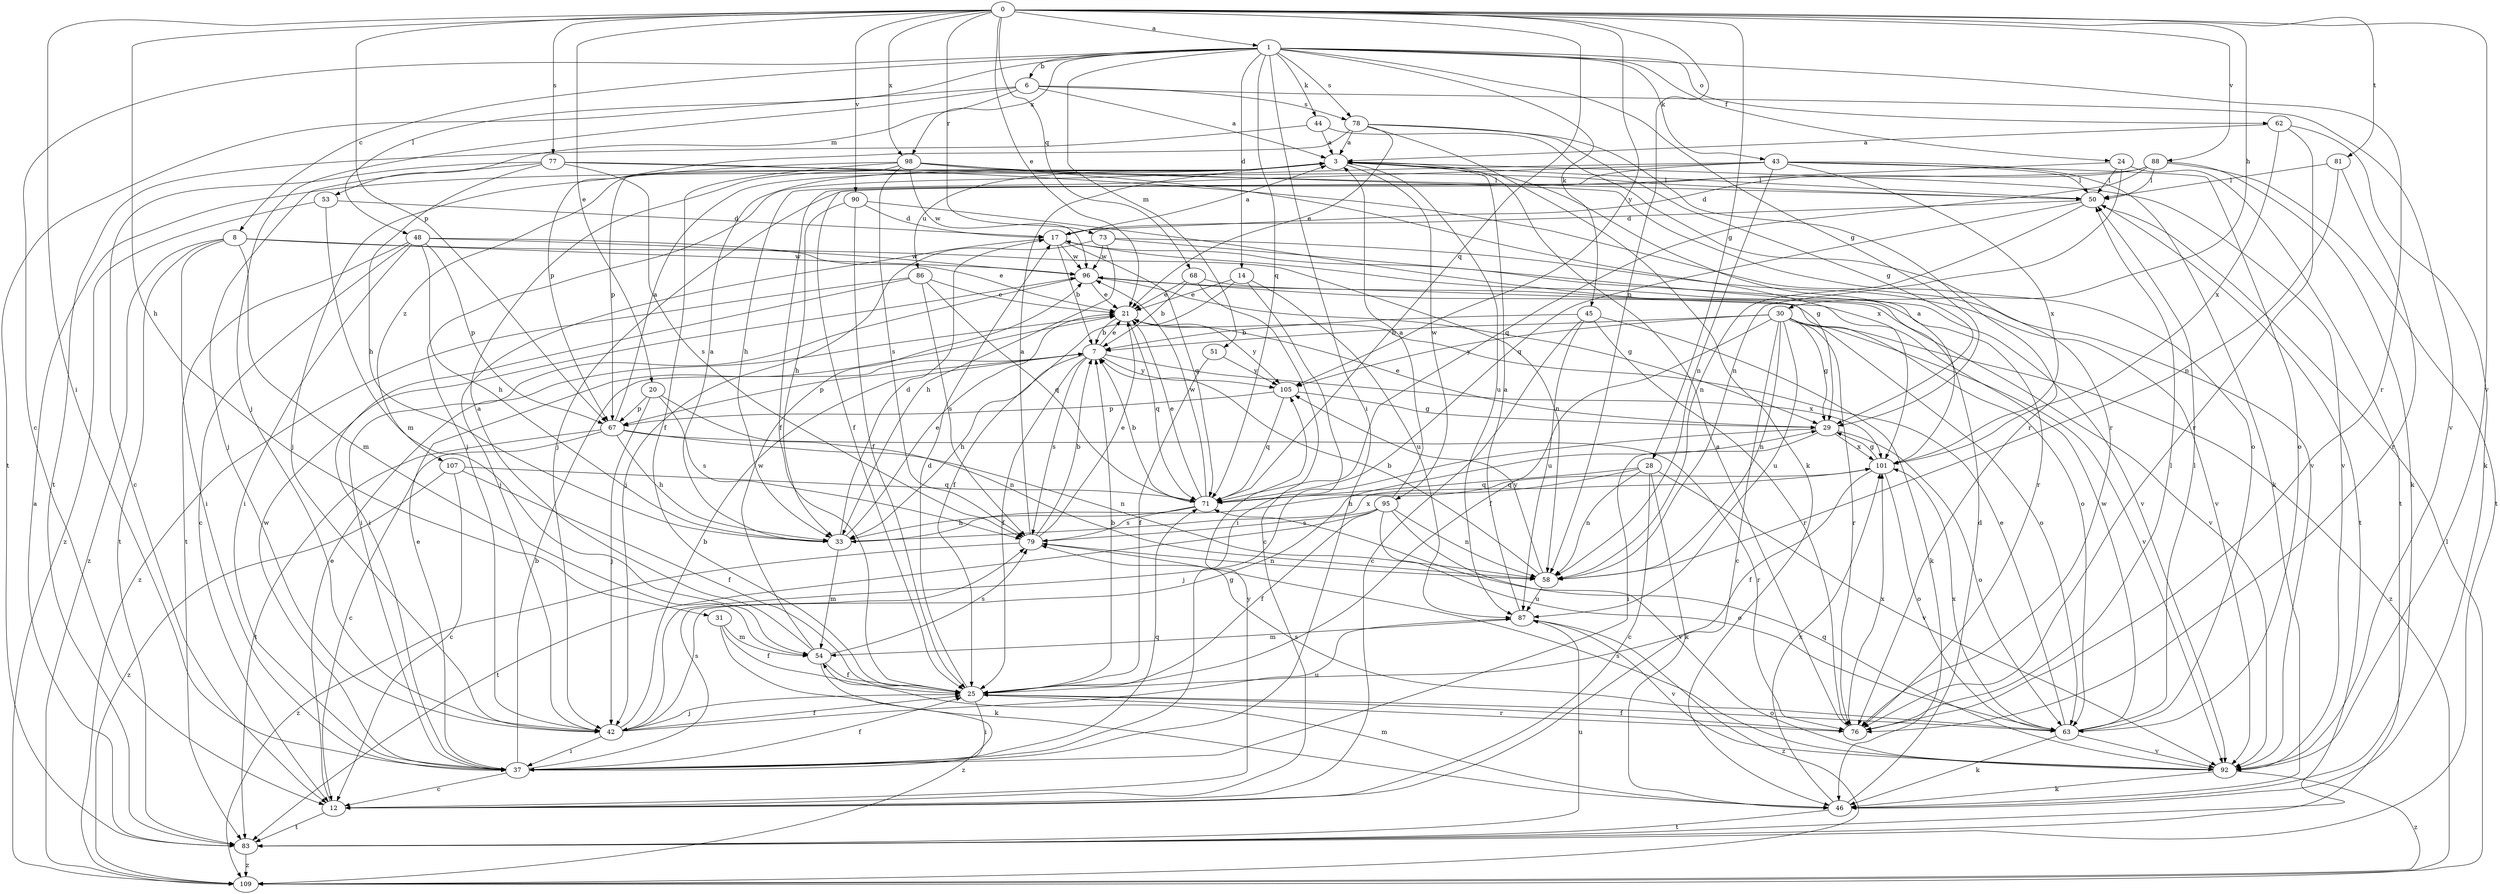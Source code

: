 strict digraph  {
0;
1;
3;
6;
7;
8;
12;
14;
17;
20;
21;
24;
25;
28;
29;
30;
31;
33;
37;
42;
43;
44;
45;
46;
48;
50;
51;
53;
54;
58;
62;
63;
67;
68;
71;
73;
76;
77;
78;
79;
81;
83;
86;
87;
88;
90;
92;
95;
96;
98;
101;
105;
107;
109;
0 -> 1  [label=a];
0 -> 20  [label=e];
0 -> 21  [label=e];
0 -> 28  [label=g];
0 -> 30  [label=h];
0 -> 31  [label=h];
0 -> 37  [label=i];
0 -> 58  [label=n];
0 -> 67  [label=p];
0 -> 68  [label=q];
0 -> 71  [label=q];
0 -> 73  [label=r];
0 -> 77  [label=s];
0 -> 81  [label=t];
0 -> 88  [label=v];
0 -> 90  [label=v];
0 -> 92  [label=v];
0 -> 98  [label=x];
0 -> 105  [label=y];
1 -> 6  [label=b];
1 -> 8  [label=c];
1 -> 12  [label=c];
1 -> 14  [label=d];
1 -> 24  [label=f];
1 -> 29  [label=g];
1 -> 37  [label=i];
1 -> 43  [label=k];
1 -> 44  [label=k];
1 -> 45  [label=k];
1 -> 48  [label=l];
1 -> 51  [label=m];
1 -> 62  [label=o];
1 -> 71  [label=q];
1 -> 76  [label=r];
1 -> 78  [label=s];
1 -> 98  [label=x];
3 -> 50  [label=l];
3 -> 86  [label=u];
3 -> 87  [label=u];
3 -> 92  [label=v];
3 -> 95  [label=w];
3 -> 107  [label=z];
6 -> 3  [label=a];
6 -> 42  [label=j];
6 -> 53  [label=m];
6 -> 78  [label=s];
6 -> 83  [label=t];
6 -> 92  [label=v];
7 -> 21  [label=e];
7 -> 25  [label=f];
7 -> 33  [label=h];
7 -> 67  [label=p];
7 -> 79  [label=s];
7 -> 101  [label=x];
7 -> 105  [label=y];
8 -> 37  [label=i];
8 -> 54  [label=m];
8 -> 58  [label=n];
8 -> 83  [label=t];
8 -> 96  [label=w];
8 -> 109  [label=z];
12 -> 21  [label=e];
12 -> 83  [label=t];
12 -> 105  [label=y];
14 -> 21  [label=e];
14 -> 25  [label=f];
14 -> 37  [label=i];
14 -> 87  [label=u];
17 -> 3  [label=a];
17 -> 7  [label=b];
17 -> 42  [label=j];
17 -> 71  [label=q];
17 -> 92  [label=v];
17 -> 96  [label=w];
20 -> 42  [label=j];
20 -> 58  [label=n];
20 -> 67  [label=p];
20 -> 79  [label=s];
21 -> 7  [label=b];
21 -> 71  [label=q];
21 -> 105  [label=y];
24 -> 25  [label=f];
24 -> 50  [label=l];
24 -> 58  [label=n];
24 -> 83  [label=t];
25 -> 7  [label=b];
25 -> 17  [label=d];
25 -> 37  [label=i];
25 -> 42  [label=j];
25 -> 63  [label=o];
25 -> 76  [label=r];
28 -> 12  [label=c];
28 -> 33  [label=h];
28 -> 46  [label=k];
28 -> 58  [label=n];
28 -> 71  [label=q];
28 -> 92  [label=v];
29 -> 21  [label=e];
29 -> 37  [label=i];
29 -> 42  [label=j];
29 -> 63  [label=o];
29 -> 101  [label=x];
30 -> 7  [label=b];
30 -> 12  [label=c];
30 -> 25  [label=f];
30 -> 29  [label=g];
30 -> 58  [label=n];
30 -> 63  [label=o];
30 -> 76  [label=r];
30 -> 87  [label=u];
30 -> 92  [label=v];
30 -> 105  [label=y];
30 -> 109  [label=z];
31 -> 25  [label=f];
31 -> 46  [label=k];
31 -> 54  [label=m];
33 -> 3  [label=a];
33 -> 17  [label=d];
33 -> 21  [label=e];
33 -> 54  [label=m];
33 -> 101  [label=x];
37 -> 7  [label=b];
37 -> 12  [label=c];
37 -> 21  [label=e];
37 -> 25  [label=f];
37 -> 71  [label=q];
37 -> 79  [label=s];
37 -> 96  [label=w];
42 -> 7  [label=b];
42 -> 25  [label=f];
42 -> 29  [label=g];
42 -> 37  [label=i];
42 -> 87  [label=u];
43 -> 25  [label=f];
43 -> 33  [label=h];
43 -> 42  [label=j];
43 -> 46  [label=k];
43 -> 50  [label=l];
43 -> 58  [label=n];
43 -> 63  [label=o];
43 -> 101  [label=x];
44 -> 3  [label=a];
44 -> 76  [label=r];
44 -> 83  [label=t];
45 -> 7  [label=b];
45 -> 12  [label=c];
45 -> 46  [label=k];
45 -> 76  [label=r];
45 -> 87  [label=u];
46 -> 17  [label=d];
46 -> 54  [label=m];
46 -> 83  [label=t];
46 -> 101  [label=x];
48 -> 12  [label=c];
48 -> 21  [label=e];
48 -> 33  [label=h];
48 -> 37  [label=i];
48 -> 67  [label=p];
48 -> 83  [label=t];
48 -> 96  [label=w];
50 -> 17  [label=d];
50 -> 58  [label=n];
50 -> 71  [label=q];
50 -> 83  [label=t];
51 -> 25  [label=f];
51 -> 105  [label=y];
53 -> 17  [label=d];
53 -> 54  [label=m];
53 -> 109  [label=z];
54 -> 3  [label=a];
54 -> 25  [label=f];
54 -> 79  [label=s];
54 -> 96  [label=w];
54 -> 109  [label=z];
58 -> 7  [label=b];
58 -> 87  [label=u];
58 -> 105  [label=y];
62 -> 3  [label=a];
62 -> 46  [label=k];
62 -> 76  [label=r];
62 -> 101  [label=x];
63 -> 21  [label=e];
63 -> 46  [label=k];
63 -> 50  [label=l];
63 -> 79  [label=s];
63 -> 92  [label=v];
63 -> 96  [label=w];
63 -> 101  [label=x];
67 -> 3  [label=a];
67 -> 12  [label=c];
67 -> 33  [label=h];
67 -> 58  [label=n];
67 -> 76  [label=r];
67 -> 83  [label=t];
68 -> 7  [label=b];
68 -> 12  [label=c];
68 -> 21  [label=e];
68 -> 92  [label=v];
71 -> 7  [label=b];
71 -> 21  [label=e];
71 -> 33  [label=h];
71 -> 79  [label=s];
71 -> 96  [label=w];
73 -> 33  [label=h];
73 -> 42  [label=j];
73 -> 76  [label=r];
73 -> 92  [label=v];
73 -> 96  [label=w];
76 -> 3  [label=a];
76 -> 25  [label=f];
76 -> 50  [label=l];
76 -> 101  [label=x];
77 -> 12  [label=c];
77 -> 33  [label=h];
77 -> 42  [label=j];
77 -> 50  [label=l];
77 -> 79  [label=s];
77 -> 92  [label=v];
78 -> 3  [label=a];
78 -> 21  [label=e];
78 -> 29  [label=g];
78 -> 46  [label=k];
78 -> 67  [label=p];
78 -> 76  [label=r];
79 -> 3  [label=a];
79 -> 7  [label=b];
79 -> 21  [label=e];
79 -> 58  [label=n];
79 -> 109  [label=z];
81 -> 50  [label=l];
81 -> 58  [label=n];
81 -> 76  [label=r];
83 -> 3  [label=a];
83 -> 87  [label=u];
83 -> 109  [label=z];
86 -> 21  [label=e];
86 -> 37  [label=i];
86 -> 71  [label=q];
86 -> 79  [label=s];
86 -> 109  [label=z];
87 -> 3  [label=a];
87 -> 54  [label=m];
87 -> 92  [label=v];
87 -> 109  [label=z];
88 -> 17  [label=d];
88 -> 42  [label=j];
88 -> 46  [label=k];
88 -> 50  [label=l];
88 -> 71  [label=q];
88 -> 83  [label=t];
90 -> 17  [label=d];
90 -> 25  [label=f];
90 -> 29  [label=g];
90 -> 33  [label=h];
92 -> 46  [label=k];
92 -> 71  [label=q];
92 -> 79  [label=s];
92 -> 109  [label=z];
95 -> 3  [label=a];
95 -> 25  [label=f];
95 -> 58  [label=n];
95 -> 63  [label=o];
95 -> 79  [label=s];
95 -> 83  [label=t];
95 -> 92  [label=v];
96 -> 21  [label=e];
96 -> 29  [label=g];
96 -> 37  [label=i];
96 -> 63  [label=o];
98 -> 25  [label=f];
98 -> 42  [label=j];
98 -> 50  [label=l];
98 -> 63  [label=o];
98 -> 67  [label=p];
98 -> 79  [label=s];
98 -> 96  [label=w];
98 -> 101  [label=x];
101 -> 3  [label=a];
101 -> 25  [label=f];
101 -> 29  [label=g];
101 -> 63  [label=o];
101 -> 71  [label=q];
105 -> 29  [label=g];
105 -> 67  [label=p];
105 -> 71  [label=q];
107 -> 12  [label=c];
107 -> 25  [label=f];
107 -> 71  [label=q];
107 -> 109  [label=z];
109 -> 50  [label=l];
}
